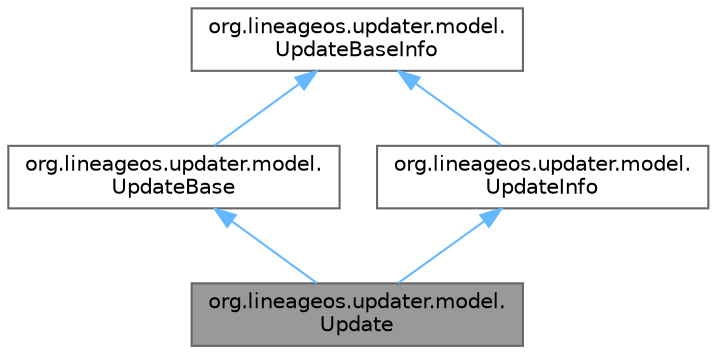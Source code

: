digraph "org.lineageos.updater.model.Update"
{
 // LATEX_PDF_SIZE
  bgcolor="transparent";
  edge [fontname=Helvetica,fontsize=10,labelfontname=Helvetica,labelfontsize=10];
  node [fontname=Helvetica,fontsize=10,shape=box,height=0.2,width=0.4];
  Node1 [label="org.lineageos.updater.model.\lUpdate",height=0.2,width=0.4,color="gray40", fillcolor="grey60", style="filled", fontcolor="black",tooltip=" "];
  Node2 -> Node1 [dir="back",color="steelblue1",style="solid"];
  Node2 [label="org.lineageos.updater.model.\lUpdateBase",height=0.2,width=0.4,color="gray40", fillcolor="white", style="filled",URL="$classorg_1_1lineageos_1_1updater_1_1model_1_1_update_base.html",tooltip=" "];
  Node3 -> Node2 [dir="back",color="steelblue1",style="solid"];
  Node3 [label="org.lineageos.updater.model.\lUpdateBaseInfo",height=0.2,width=0.4,color="gray40", fillcolor="white", style="filled",URL="$interfaceorg_1_1lineageos_1_1updater_1_1model_1_1_update_base_info.html",tooltip=" "];
  Node4 -> Node1 [dir="back",color="steelblue1",style="solid"];
  Node4 [label="org.lineageos.updater.model.\lUpdateInfo",height=0.2,width=0.4,color="gray40", fillcolor="white", style="filled",URL="$interfaceorg_1_1lineageos_1_1updater_1_1model_1_1_update_info.html",tooltip=" "];
  Node3 -> Node4 [dir="back",color="steelblue1",style="solid"];
}
